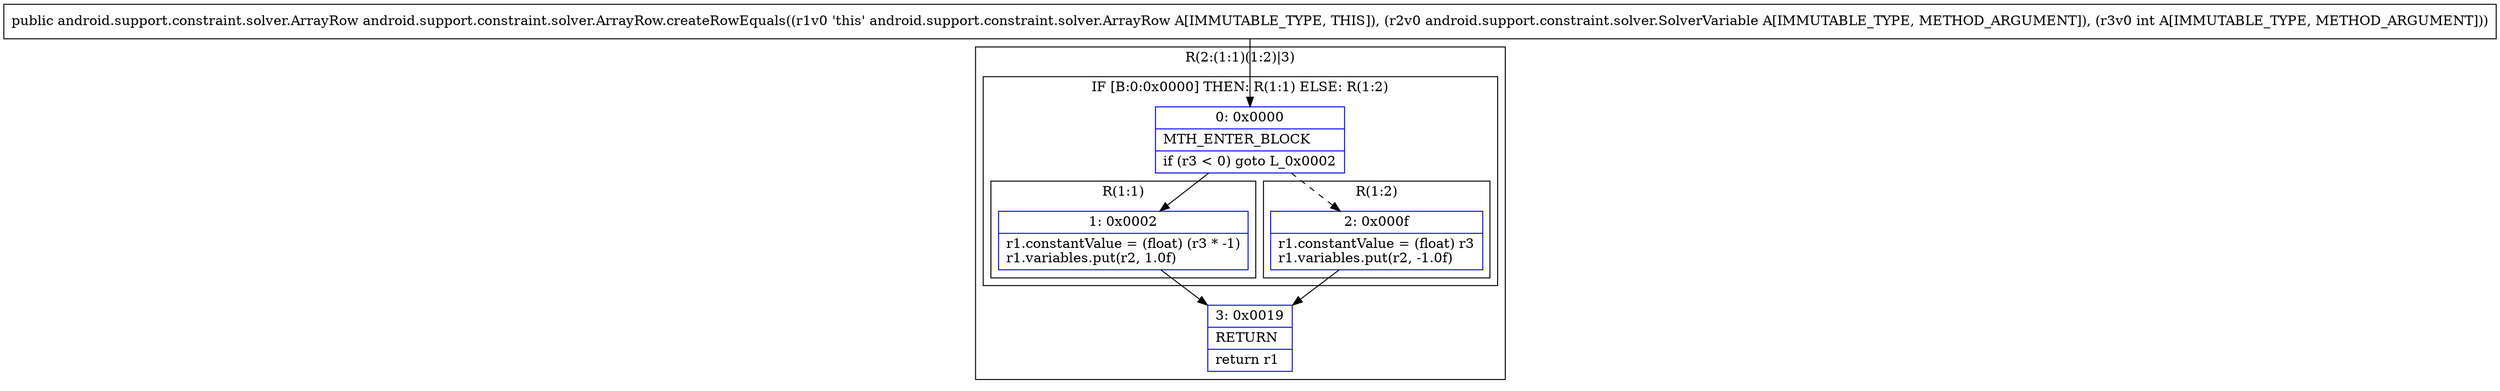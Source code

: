 digraph "CFG forandroid.support.constraint.solver.ArrayRow.createRowEquals(Landroid\/support\/constraint\/solver\/SolverVariable;I)Landroid\/support\/constraint\/solver\/ArrayRow;" {
subgraph cluster_Region_1765185073 {
label = "R(2:(1:1)(1:2)|3)";
node [shape=record,color=blue];
subgraph cluster_IfRegion_1319918196 {
label = "IF [B:0:0x0000] THEN: R(1:1) ELSE: R(1:2)";
node [shape=record,color=blue];
Node_0 [shape=record,label="{0\:\ 0x0000|MTH_ENTER_BLOCK\l|if (r3 \< 0) goto L_0x0002\l}"];
subgraph cluster_Region_532877709 {
label = "R(1:1)";
node [shape=record,color=blue];
Node_1 [shape=record,label="{1\:\ 0x0002|r1.constantValue = (float) (r3 * \-1)\lr1.variables.put(r2, 1.0f)\l}"];
}
subgraph cluster_Region_1853448180 {
label = "R(1:2)";
node [shape=record,color=blue];
Node_2 [shape=record,label="{2\:\ 0x000f|r1.constantValue = (float) r3\lr1.variables.put(r2, \-1.0f)\l}"];
}
}
Node_3 [shape=record,label="{3\:\ 0x0019|RETURN\l|return r1\l}"];
}
MethodNode[shape=record,label="{public android.support.constraint.solver.ArrayRow android.support.constraint.solver.ArrayRow.createRowEquals((r1v0 'this' android.support.constraint.solver.ArrayRow A[IMMUTABLE_TYPE, THIS]), (r2v0 android.support.constraint.solver.SolverVariable A[IMMUTABLE_TYPE, METHOD_ARGUMENT]), (r3v0 int A[IMMUTABLE_TYPE, METHOD_ARGUMENT])) }"];
MethodNode -> Node_0;
Node_0 -> Node_1;
Node_0 -> Node_2[style=dashed];
Node_1 -> Node_3;
Node_2 -> Node_3;
}


